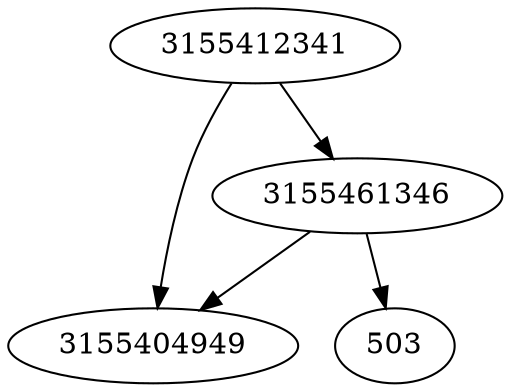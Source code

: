 strict digraph  {
3155461346;
3155412341;
3155404949;
503;
3155461346 -> 3155404949;
3155461346 -> 503;
3155412341 -> 3155404949;
3155412341 -> 3155461346;
}
